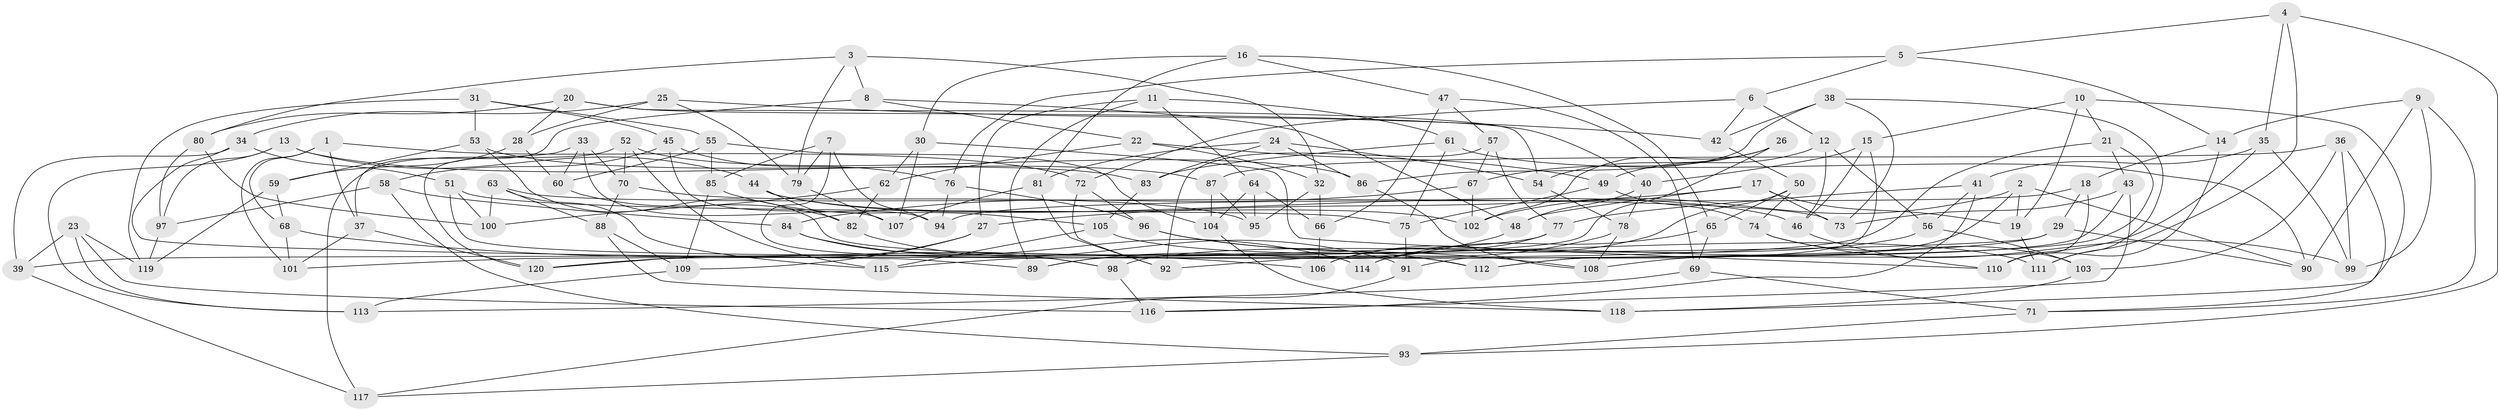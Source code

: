 // Generated by graph-tools (version 1.1) at 2025/11/02/27/25 16:11:47]
// undirected, 120 vertices, 240 edges
graph export_dot {
graph [start="1"]
  node [color=gray90,style=filled];
  1;
  2;
  3;
  4;
  5;
  6;
  7;
  8;
  9;
  10;
  11;
  12;
  13;
  14;
  15;
  16;
  17;
  18;
  19;
  20;
  21;
  22;
  23;
  24;
  25;
  26;
  27;
  28;
  29;
  30;
  31;
  32;
  33;
  34;
  35;
  36;
  37;
  38;
  39;
  40;
  41;
  42;
  43;
  44;
  45;
  46;
  47;
  48;
  49;
  50;
  51;
  52;
  53;
  54;
  55;
  56;
  57;
  58;
  59;
  60;
  61;
  62;
  63;
  64;
  65;
  66;
  67;
  68;
  69;
  70;
  71;
  72;
  73;
  74;
  75;
  76;
  77;
  78;
  79;
  80;
  81;
  82;
  83;
  84;
  85;
  86;
  87;
  88;
  89;
  90;
  91;
  92;
  93;
  94;
  95;
  96;
  97;
  98;
  99;
  100;
  101;
  102;
  103;
  104;
  105;
  106;
  107;
  108;
  109;
  110;
  111;
  112;
  113;
  114;
  115;
  116;
  117;
  118;
  119;
  120;
  1 -- 72;
  1 -- 68;
  1 -- 101;
  1 -- 37;
  2 -- 90;
  2 -- 102;
  2 -- 19;
  2 -- 114;
  3 -- 32;
  3 -- 8;
  3 -- 80;
  3 -- 79;
  4 -- 5;
  4 -- 35;
  4 -- 93;
  4 -- 111;
  5 -- 76;
  5 -- 6;
  5 -- 14;
  6 -- 42;
  6 -- 72;
  6 -- 12;
  7 -- 85;
  7 -- 94;
  7 -- 79;
  7 -- 98;
  8 -- 48;
  8 -- 22;
  8 -- 37;
  9 -- 14;
  9 -- 90;
  9 -- 99;
  9 -- 71;
  10 -- 15;
  10 -- 19;
  10 -- 21;
  10 -- 118;
  11 -- 27;
  11 -- 89;
  11 -- 64;
  11 -- 61;
  12 -- 49;
  12 -- 56;
  12 -- 46;
  13 -- 97;
  13 -- 87;
  13 -- 44;
  13 -- 113;
  14 -- 18;
  14 -- 110;
  15 -- 40;
  15 -- 91;
  15 -- 46;
  16 -- 47;
  16 -- 65;
  16 -- 81;
  16 -- 30;
  17 -- 73;
  17 -- 48;
  17 -- 19;
  17 -- 27;
  18 -- 29;
  18 -- 94;
  18 -- 110;
  19 -- 111;
  20 -- 28;
  20 -- 40;
  20 -- 80;
  20 -- 54;
  21 -- 115;
  21 -- 43;
  21 -- 112;
  22 -- 32;
  22 -- 62;
  22 -- 49;
  23 -- 119;
  23 -- 39;
  23 -- 113;
  23 -- 116;
  24 -- 54;
  24 -- 86;
  24 -- 83;
  24 -- 81;
  25 -- 79;
  25 -- 34;
  25 -- 42;
  25 -- 28;
  26 -- 54;
  26 -- 102;
  26 -- 67;
  26 -- 89;
  27 -- 120;
  27 -- 109;
  28 -- 59;
  28 -- 60;
  29 -- 120;
  29 -- 90;
  29 -- 39;
  30 -- 110;
  30 -- 62;
  30 -- 107;
  31 -- 55;
  31 -- 53;
  31 -- 119;
  31 -- 45;
  32 -- 66;
  32 -- 95;
  33 -- 70;
  33 -- 94;
  33 -- 120;
  33 -- 60;
  34 -- 89;
  34 -- 39;
  34 -- 51;
  35 -- 99;
  35 -- 41;
  35 -- 108;
  36 -- 103;
  36 -- 71;
  36 -- 87;
  36 -- 99;
  37 -- 120;
  37 -- 101;
  38 -- 86;
  38 -- 73;
  38 -- 42;
  38 -- 111;
  39 -- 117;
  40 -- 48;
  40 -- 78;
  41 -- 77;
  41 -- 56;
  41 -- 116;
  42 -- 50;
  43 -- 112;
  43 -- 116;
  43 -- 73;
  44 -- 82;
  44 -- 46;
  44 -- 102;
  45 -- 107;
  45 -- 76;
  45 -- 58;
  46 -- 110;
  47 -- 66;
  47 -- 57;
  47 -- 69;
  48 -- 89;
  49 -- 75;
  49 -- 74;
  50 -- 74;
  50 -- 106;
  50 -- 65;
  51 -- 75;
  51 -- 100;
  51 -- 114;
  52 -- 70;
  52 -- 86;
  52 -- 117;
  52 -- 115;
  53 -- 112;
  53 -- 83;
  53 -- 59;
  54 -- 78;
  55 -- 85;
  55 -- 60;
  55 -- 104;
  56 -- 98;
  56 -- 103;
  57 -- 67;
  57 -- 77;
  57 -- 92;
  58 -- 84;
  58 -- 93;
  58 -- 97;
  59 -- 68;
  59 -- 119;
  60 -- 82;
  61 -- 90;
  61 -- 83;
  61 -- 75;
  62 -- 82;
  62 -- 100;
  63 -- 100;
  63 -- 73;
  63 -- 88;
  63 -- 115;
  64 -- 95;
  64 -- 104;
  64 -- 66;
  65 -- 69;
  65 -- 114;
  66 -- 106;
  67 -- 84;
  67 -- 102;
  68 -- 106;
  68 -- 101;
  69 -- 71;
  69 -- 113;
  70 -- 95;
  70 -- 88;
  71 -- 93;
  72 -- 96;
  72 -- 92;
  74 -- 99;
  74 -- 103;
  75 -- 91;
  76 -- 96;
  76 -- 94;
  77 -- 101;
  77 -- 106;
  78 -- 108;
  78 -- 92;
  79 -- 107;
  80 -- 100;
  80 -- 97;
  81 -- 92;
  81 -- 107;
  82 -- 91;
  83 -- 105;
  84 -- 114;
  84 -- 98;
  85 -- 105;
  85 -- 109;
  86 -- 108;
  87 -- 95;
  87 -- 104;
  88 -- 118;
  88 -- 109;
  91 -- 117;
  93 -- 117;
  96 -- 108;
  96 -- 112;
  97 -- 119;
  98 -- 116;
  103 -- 118;
  104 -- 118;
  105 -- 115;
  105 -- 111;
  109 -- 113;
}
